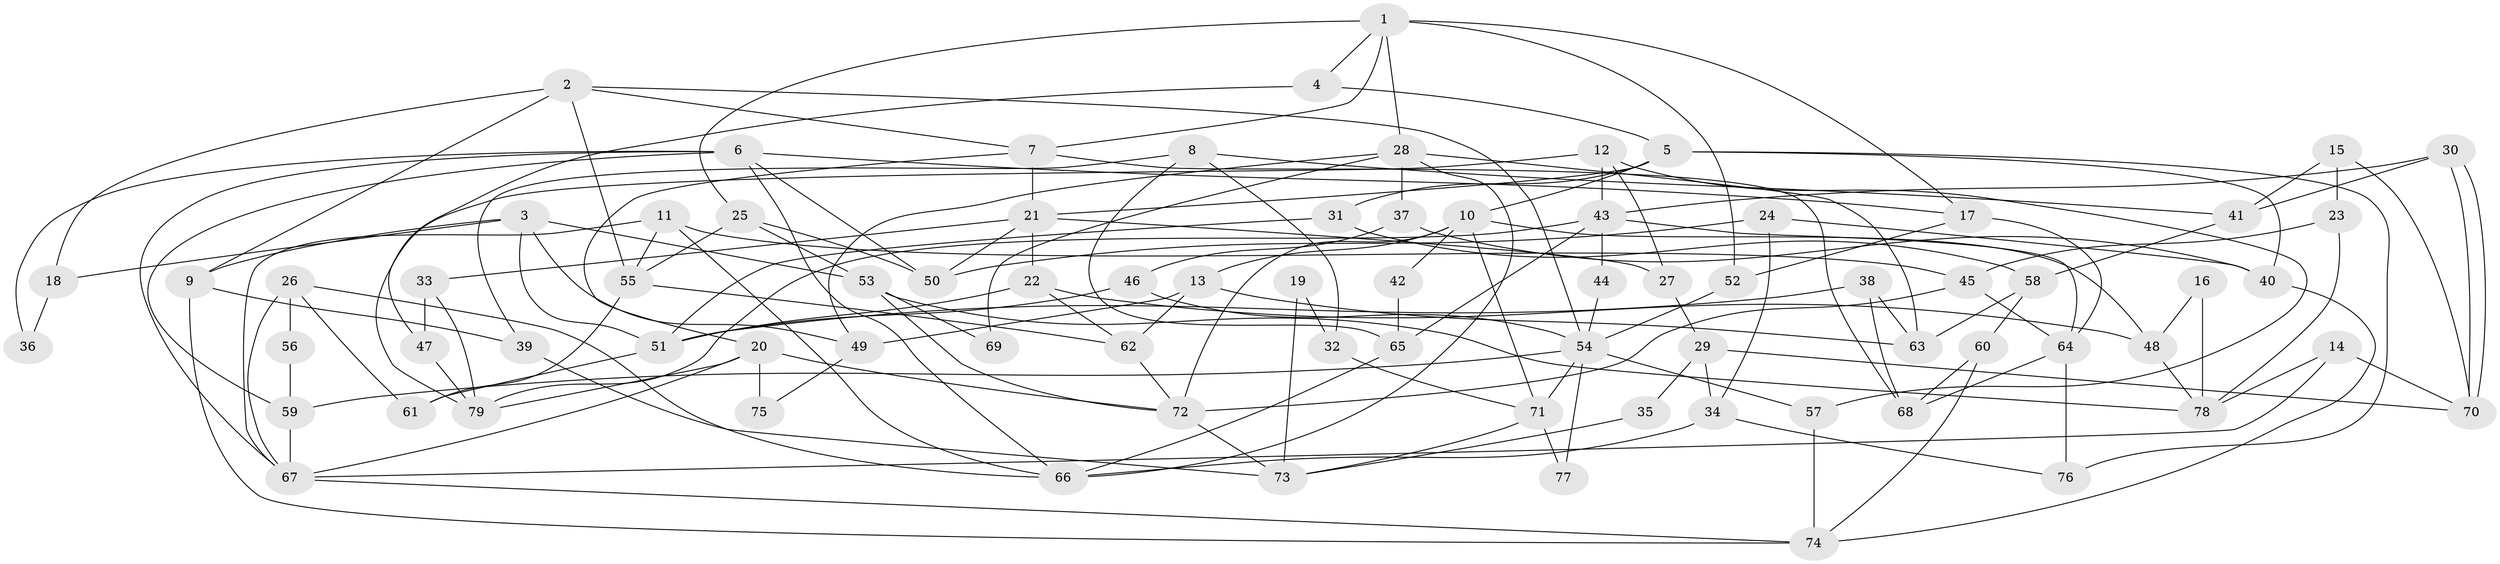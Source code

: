 // Generated by graph-tools (version 1.1) at 2025/26/03/09/25 03:26:14]
// undirected, 79 vertices, 158 edges
graph export_dot {
graph [start="1"]
  node [color=gray90,style=filled];
  1;
  2;
  3;
  4;
  5;
  6;
  7;
  8;
  9;
  10;
  11;
  12;
  13;
  14;
  15;
  16;
  17;
  18;
  19;
  20;
  21;
  22;
  23;
  24;
  25;
  26;
  27;
  28;
  29;
  30;
  31;
  32;
  33;
  34;
  35;
  36;
  37;
  38;
  39;
  40;
  41;
  42;
  43;
  44;
  45;
  46;
  47;
  48;
  49;
  50;
  51;
  52;
  53;
  54;
  55;
  56;
  57;
  58;
  59;
  60;
  61;
  62;
  63;
  64;
  65;
  66;
  67;
  68;
  69;
  70;
  71;
  72;
  73;
  74;
  75;
  76;
  77;
  78;
  79;
  1 -- 52;
  1 -- 7;
  1 -- 4;
  1 -- 17;
  1 -- 25;
  1 -- 28;
  2 -- 7;
  2 -- 55;
  2 -- 9;
  2 -- 18;
  2 -- 54;
  3 -- 51;
  3 -- 9;
  3 -- 18;
  3 -- 49;
  3 -- 53;
  4 -- 5;
  4 -- 47;
  5 -- 10;
  5 -- 76;
  5 -- 21;
  5 -- 31;
  5 -- 40;
  6 -- 50;
  6 -- 67;
  6 -- 17;
  6 -- 36;
  6 -- 59;
  6 -- 66;
  7 -- 20;
  7 -- 68;
  7 -- 21;
  8 -- 41;
  8 -- 39;
  8 -- 32;
  8 -- 65;
  9 -- 74;
  9 -- 39;
  10 -- 72;
  10 -- 48;
  10 -- 13;
  10 -- 42;
  10 -- 71;
  11 -- 66;
  11 -- 55;
  11 -- 45;
  11 -- 67;
  12 -- 43;
  12 -- 57;
  12 -- 27;
  12 -- 79;
  13 -- 62;
  13 -- 49;
  13 -- 63;
  14 -- 67;
  14 -- 70;
  14 -- 78;
  15 -- 41;
  15 -- 23;
  15 -- 70;
  16 -- 48;
  16 -- 78;
  17 -- 52;
  17 -- 64;
  18 -- 36;
  19 -- 73;
  19 -- 32;
  20 -- 79;
  20 -- 67;
  20 -- 72;
  20 -- 75;
  21 -- 22;
  21 -- 27;
  21 -- 33;
  21 -- 50;
  22 -- 51;
  22 -- 48;
  22 -- 62;
  23 -- 78;
  23 -- 45;
  24 -- 34;
  24 -- 50;
  24 -- 40;
  25 -- 53;
  25 -- 50;
  25 -- 55;
  26 -- 61;
  26 -- 66;
  26 -- 56;
  26 -- 67;
  27 -- 29;
  28 -- 49;
  28 -- 37;
  28 -- 63;
  28 -- 66;
  28 -- 69;
  29 -- 70;
  29 -- 34;
  29 -- 35;
  30 -- 70;
  30 -- 70;
  30 -- 43;
  30 -- 41;
  31 -- 58;
  31 -- 51;
  32 -- 71;
  33 -- 47;
  33 -- 79;
  34 -- 66;
  34 -- 76;
  35 -- 73;
  37 -- 40;
  37 -- 46;
  38 -- 63;
  38 -- 51;
  38 -- 68;
  39 -- 73;
  40 -- 74;
  41 -- 58;
  42 -- 65;
  43 -- 79;
  43 -- 65;
  43 -- 44;
  43 -- 64;
  44 -- 54;
  45 -- 64;
  45 -- 72;
  46 -- 54;
  46 -- 51;
  47 -- 79;
  48 -- 78;
  49 -- 75;
  51 -- 61;
  52 -- 54;
  53 -- 72;
  53 -- 69;
  53 -- 78;
  54 -- 59;
  54 -- 57;
  54 -- 71;
  54 -- 77;
  55 -- 62;
  55 -- 61;
  56 -- 59;
  57 -- 74;
  58 -- 60;
  58 -- 63;
  59 -- 67;
  60 -- 74;
  60 -- 68;
  62 -- 72;
  64 -- 68;
  64 -- 76;
  65 -- 66;
  67 -- 74;
  71 -- 73;
  71 -- 77;
  72 -- 73;
}
